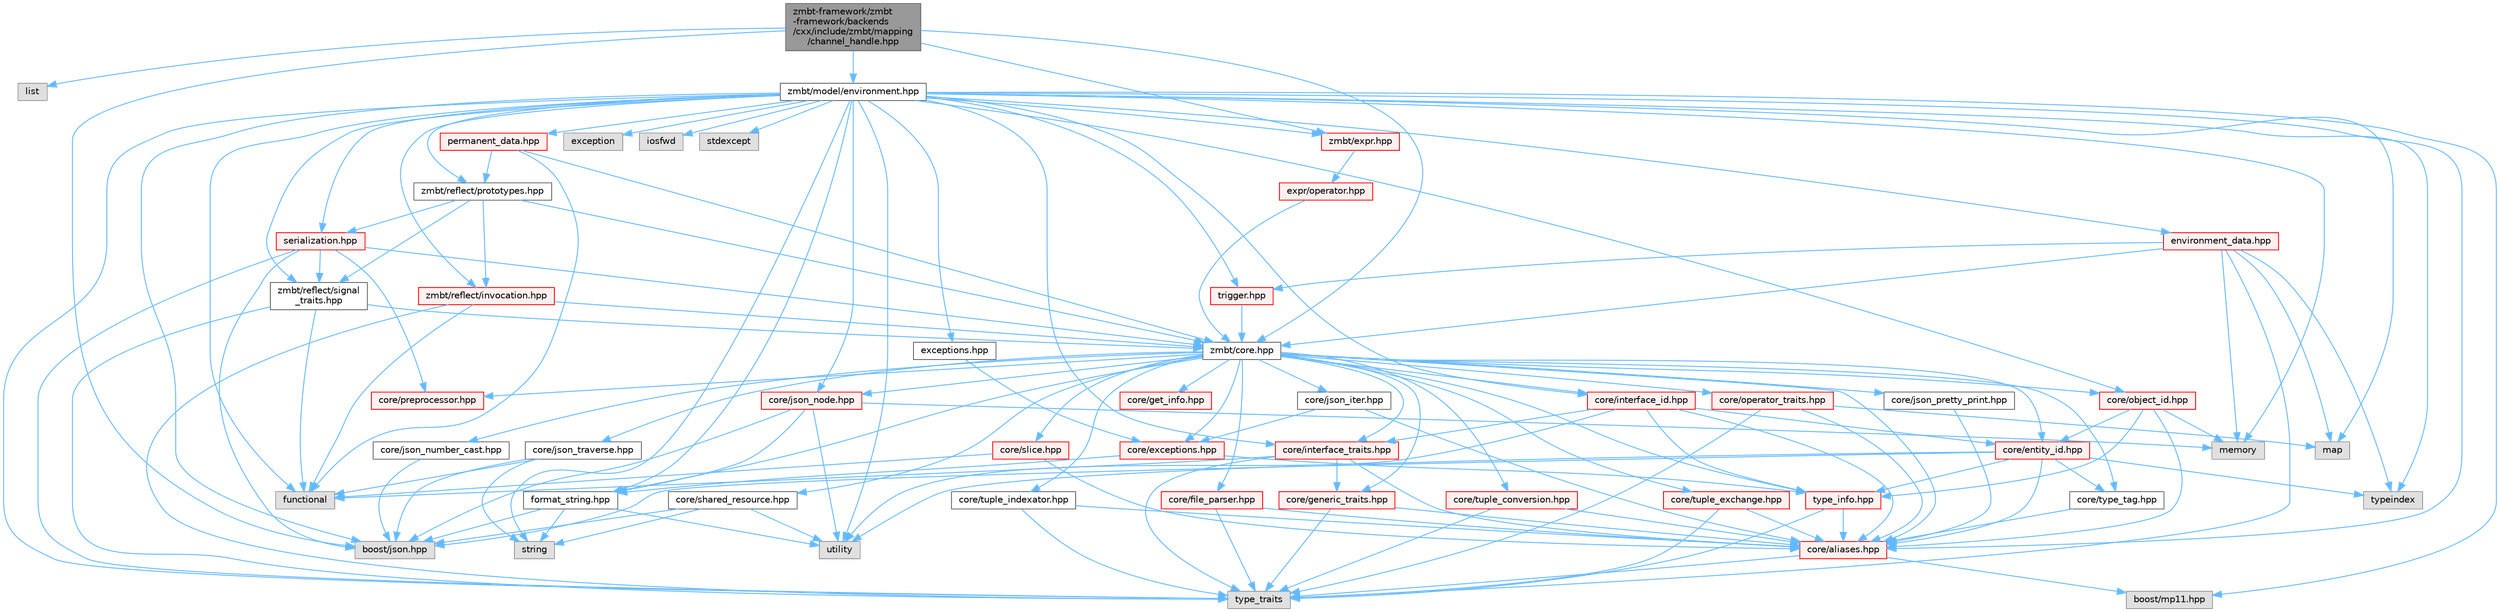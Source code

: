 digraph "zmbt-framework/zmbt-framework/backends/cxx/include/zmbt/mapping/channel_handle.hpp"
{
 // LATEX_PDF_SIZE
  bgcolor="transparent";
  edge [fontname=Helvetica,fontsize=10,labelfontname=Helvetica,labelfontsize=10];
  node [fontname=Helvetica,fontsize=10,shape=box,height=0.2,width=0.4];
  Node1 [id="Node000001",label="zmbt-framework/zmbt\l-framework/backends\l/cxx/include/zmbt/mapping\l/channel_handle.hpp",height=0.2,width=0.4,color="gray40", fillcolor="grey60", style="filled", fontcolor="black",tooltip=" "];
  Node1 -> Node2 [id="edge1_Node000001_Node000002",color="steelblue1",style="solid",tooltip=" "];
  Node2 [id="Node000002",label="list",height=0.2,width=0.4,color="grey60", fillcolor="#E0E0E0", style="filled",tooltip=" "];
  Node1 -> Node3 [id="edge2_Node000001_Node000003",color="steelblue1",style="solid",tooltip=" "];
  Node3 [id="Node000003",label="boost/json.hpp",height=0.2,width=0.4,color="grey60", fillcolor="#E0E0E0", style="filled",tooltip=" "];
  Node1 -> Node4 [id="edge3_Node000001_Node000004",color="steelblue1",style="solid",tooltip=" "];
  Node4 [id="Node000004",label="zmbt/core.hpp",height=0.2,width=0.4,color="grey40", fillcolor="white", style="filled",URL="$core_8hpp.html",tooltip=" "];
  Node4 -> Node5 [id="edge4_Node000004_Node000005",color="steelblue1",style="solid",tooltip=" "];
  Node5 [id="Node000005",label="core/aliases.hpp",height=0.2,width=0.4,color="red", fillcolor="#FFF0F0", style="filled",URL="$aliases_8hpp.html",tooltip=" "];
  Node5 -> Node6 [id="edge5_Node000005_Node000006",color="steelblue1",style="solid",tooltip=" "];
  Node6 [id="Node000006",label="type_traits",height=0.2,width=0.4,color="grey60", fillcolor="#E0E0E0", style="filled",tooltip=" "];
  Node5 -> Node9 [id="edge6_Node000005_Node000009",color="steelblue1",style="solid",tooltip=" "];
  Node9 [id="Node000009",label="boost/mp11.hpp",height=0.2,width=0.4,color="grey60", fillcolor="#E0E0E0", style="filled",tooltip=" "];
  Node4 -> Node10 [id="edge7_Node000004_Node000010",color="steelblue1",style="solid",tooltip=" "];
  Node10 [id="Node000010",label="core/exceptions.hpp",height=0.2,width=0.4,color="red", fillcolor="#FFF0F0", style="filled",URL="$core_2exceptions_8hpp.html",tooltip=" "];
  Node10 -> Node12 [id="edge8_Node000010_Node000012",color="steelblue1",style="solid",tooltip=" "];
  Node12 [id="Node000012",label="format_string.hpp",height=0.2,width=0.4,color="grey40", fillcolor="white", style="filled",URL="$format__string_8hpp.html",tooltip=" "];
  Node12 -> Node3 [id="edge9_Node000012_Node000003",color="steelblue1",style="solid",tooltip=" "];
  Node12 -> Node13 [id="edge10_Node000012_Node000013",color="steelblue1",style="solid",tooltip=" "];
  Node13 [id="Node000013",label="string",height=0.2,width=0.4,color="grey60", fillcolor="#E0E0E0", style="filled",tooltip=" "];
  Node12 -> Node14 [id="edge11_Node000012_Node000014",color="steelblue1",style="solid",tooltip=" "];
  Node14 [id="Node000014",label="utility",height=0.2,width=0.4,color="grey60", fillcolor="#E0E0E0", style="filled",tooltip=" "];
  Node10 -> Node15 [id="edge12_Node000010_Node000015",color="steelblue1",style="solid",tooltip=" "];
  Node15 [id="Node000015",label="type_info.hpp",height=0.2,width=0.4,color="red", fillcolor="#FFF0F0", style="filled",URL="$type__info_8hpp.html",tooltip=" "];
  Node15 -> Node6 [id="edge13_Node000015_Node000006",color="steelblue1",style="solid",tooltip=" "];
  Node15 -> Node5 [id="edge14_Node000015_Node000005",color="steelblue1",style="solid",tooltip=" "];
  Node4 -> Node17 [id="edge15_Node000004_Node000017",color="steelblue1",style="solid",tooltip=" "];
  Node17 [id="Node000017",label="core/file_parser.hpp",height=0.2,width=0.4,color="red", fillcolor="#FFF0F0", style="filled",URL="$file__parser_8hpp.html",tooltip=" "];
  Node17 -> Node6 [id="edge16_Node000017_Node000006",color="steelblue1",style="solid",tooltip=" "];
  Node17 -> Node5 [id="edge17_Node000017_Node000005",color="steelblue1",style="solid",tooltip=" "];
  Node4 -> Node12 [id="edge18_Node000004_Node000012",color="steelblue1",style="solid",tooltip=" "];
  Node4 -> Node19 [id="edge19_Node000004_Node000019",color="steelblue1",style="solid",tooltip=" "];
  Node19 [id="Node000019",label="core/generic_traits.hpp",height=0.2,width=0.4,color="red", fillcolor="#FFF0F0", style="filled",URL="$generic__traits_8hpp.html",tooltip=" "];
  Node19 -> Node6 [id="edge20_Node000019_Node000006",color="steelblue1",style="solid",tooltip=" "];
  Node19 -> Node5 [id="edge21_Node000019_Node000005",color="steelblue1",style="solid",tooltip=" "];
  Node4 -> Node20 [id="edge22_Node000004_Node000020",color="steelblue1",style="solid",tooltip=" "];
  Node20 [id="Node000020",label="core/get_info.hpp",height=0.2,width=0.4,color="red", fillcolor="#FFF0F0", style="filled",URL="$get__info_8hpp.html",tooltip=" "];
  Node4 -> Node22 [id="edge23_Node000004_Node000022",color="steelblue1",style="solid",tooltip=" "];
  Node22 [id="Node000022",label="core/interface_traits.hpp",height=0.2,width=0.4,color="red", fillcolor="#FFF0F0", style="filled",URL="$interface__traits_8hpp.html",tooltip=" "];
  Node22 -> Node23 [id="edge24_Node000022_Node000023",color="steelblue1",style="solid",tooltip=" "];
  Node23 [id="Node000023",label="functional",height=0.2,width=0.4,color="grey60", fillcolor="#E0E0E0", style="filled",tooltip=" "];
  Node22 -> Node6 [id="edge25_Node000022_Node000006",color="steelblue1",style="solid",tooltip=" "];
  Node22 -> Node5 [id="edge26_Node000022_Node000005",color="steelblue1",style="solid",tooltip=" "];
  Node22 -> Node19 [id="edge27_Node000022_Node000019",color="steelblue1",style="solid",tooltip=" "];
  Node4 -> Node24 [id="edge28_Node000004_Node000024",color="steelblue1",style="solid",tooltip=" "];
  Node24 [id="Node000024",label="core/json_iter.hpp",height=0.2,width=0.4,color="grey40", fillcolor="white", style="filled",URL="$json__iter_8hpp.html",tooltip=" "];
  Node24 -> Node5 [id="edge29_Node000024_Node000005",color="steelblue1",style="solid",tooltip=" "];
  Node24 -> Node10 [id="edge30_Node000024_Node000010",color="steelblue1",style="solid",tooltip=" "];
  Node4 -> Node25 [id="edge31_Node000004_Node000025",color="steelblue1",style="solid",tooltip=" "];
  Node25 [id="Node000025",label="core/json_node.hpp",height=0.2,width=0.4,color="red", fillcolor="#FFF0F0", style="filled",URL="$json__node_8hpp.html",tooltip=" "];
  Node25 -> Node3 [id="edge32_Node000025_Node000003",color="steelblue1",style="solid",tooltip=" "];
  Node25 -> Node28 [id="edge33_Node000025_Node000028",color="steelblue1",style="solid",tooltip=" "];
  Node28 [id="Node000028",label="memory",height=0.2,width=0.4,color="grey60", fillcolor="#E0E0E0", style="filled",tooltip=" "];
  Node25 -> Node14 [id="edge34_Node000025_Node000014",color="steelblue1",style="solid",tooltip=" "];
  Node25 -> Node12 [id="edge35_Node000025_Node000012",color="steelblue1",style="solid",tooltip=" "];
  Node4 -> Node29 [id="edge36_Node000004_Node000029",color="steelblue1",style="solid",tooltip=" "];
  Node29 [id="Node000029",label="core/json_number_cast.hpp",height=0.2,width=0.4,color="grey40", fillcolor="white", style="filled",URL="$json__number__cast_8hpp.html",tooltip=" "];
  Node29 -> Node3 [id="edge37_Node000029_Node000003",color="steelblue1",style="solid",tooltip=" "];
  Node4 -> Node30 [id="edge38_Node000004_Node000030",color="steelblue1",style="solid",tooltip=" "];
  Node30 [id="Node000030",label="core/json_traverse.hpp",height=0.2,width=0.4,color="grey40", fillcolor="white", style="filled",URL="$json__traverse_8hpp.html",tooltip=" "];
  Node30 -> Node23 [id="edge39_Node000030_Node000023",color="steelblue1",style="solid",tooltip=" "];
  Node30 -> Node13 [id="edge40_Node000030_Node000013",color="steelblue1",style="solid",tooltip=" "];
  Node30 -> Node3 [id="edge41_Node000030_Node000003",color="steelblue1",style="solid",tooltip=" "];
  Node4 -> Node31 [id="edge42_Node000004_Node000031",color="steelblue1",style="solid",tooltip=" "];
  Node31 [id="Node000031",label="core/json_pretty_print.hpp",height=0.2,width=0.4,color="grey40", fillcolor="white", style="filled",URL="$json__pretty__print_8hpp.html",tooltip=" "];
  Node31 -> Node5 [id="edge43_Node000031_Node000005",color="steelblue1",style="solid",tooltip=" "];
  Node4 -> Node32 [id="edge44_Node000004_Node000032",color="steelblue1",style="solid",tooltip=" "];
  Node32 [id="Node000032",label="core/slice.hpp",height=0.2,width=0.4,color="red", fillcolor="#FFF0F0", style="filled",URL="$slice_8hpp.html",tooltip=" "];
  Node32 -> Node23 [id="edge45_Node000032_Node000023",color="steelblue1",style="solid",tooltip=" "];
  Node32 -> Node5 [id="edge46_Node000032_Node000005",color="steelblue1",style="solid",tooltip=" "];
  Node4 -> Node33 [id="edge47_Node000004_Node000033",color="steelblue1",style="solid",tooltip=" "];
  Node33 [id="Node000033",label="core/preprocessor.hpp",height=0.2,width=0.4,color="red", fillcolor="#FFF0F0", style="filled",URL="$preprocessor_8hpp.html",tooltip="type traits to check serialization compatibility"];
  Node4 -> Node35 [id="edge48_Node000004_Node000035",color="steelblue1",style="solid",tooltip=" "];
  Node35 [id="Node000035",label="core/operator_traits.hpp",height=0.2,width=0.4,color="red", fillcolor="#FFF0F0", style="filled",URL="$operator__traits_8hpp.html",tooltip=" "];
  Node35 -> Node36 [id="edge49_Node000035_Node000036",color="steelblue1",style="solid",tooltip=" "];
  Node36 [id="Node000036",label="map",height=0.2,width=0.4,color="grey60", fillcolor="#E0E0E0", style="filled",tooltip=" "];
  Node35 -> Node6 [id="edge50_Node000035_Node000006",color="steelblue1",style="solid",tooltip=" "];
  Node35 -> Node5 [id="edge51_Node000035_Node000005",color="steelblue1",style="solid",tooltip=" "];
  Node4 -> Node42 [id="edge52_Node000004_Node000042",color="steelblue1",style="solid",tooltip=" "];
  Node42 [id="Node000042",label="core/shared_resource.hpp",height=0.2,width=0.4,color="grey40", fillcolor="white", style="filled",URL="$shared__resource_8hpp.html",tooltip=" "];
  Node42 -> Node3 [id="edge53_Node000042_Node000003",color="steelblue1",style="solid",tooltip=" "];
  Node42 -> Node13 [id="edge54_Node000042_Node000013",color="steelblue1",style="solid",tooltip=" "];
  Node42 -> Node14 [id="edge55_Node000042_Node000014",color="steelblue1",style="solid",tooltip=" "];
  Node4 -> Node43 [id="edge56_Node000004_Node000043",color="steelblue1",style="solid",tooltip=" "];
  Node43 [id="Node000043",label="core/tuple_conversion.hpp",height=0.2,width=0.4,color="red", fillcolor="#FFF0F0", style="filled",URL="$tuple__conversion_8hpp.html",tooltip=" "];
  Node43 -> Node6 [id="edge57_Node000043_Node000006",color="steelblue1",style="solid",tooltip=" "];
  Node43 -> Node5 [id="edge58_Node000043_Node000005",color="steelblue1",style="solid",tooltip=" "];
  Node4 -> Node44 [id="edge59_Node000004_Node000044",color="steelblue1",style="solid",tooltip=" "];
  Node44 [id="Node000044",label="core/tuple_exchange.hpp",height=0.2,width=0.4,color="red", fillcolor="#FFF0F0", style="filled",URL="$tuple__exchange_8hpp.html",tooltip=" "];
  Node44 -> Node6 [id="edge60_Node000044_Node000006",color="steelblue1",style="solid",tooltip=" "];
  Node44 -> Node5 [id="edge61_Node000044_Node000005",color="steelblue1",style="solid",tooltip=" "];
  Node4 -> Node45 [id="edge62_Node000004_Node000045",color="steelblue1",style="solid",tooltip=" "];
  Node45 [id="Node000045",label="core/tuple_indexator.hpp",height=0.2,width=0.4,color="grey40", fillcolor="white", style="filled",URL="$tuple__indexator_8hpp.html",tooltip=" "];
  Node45 -> Node6 [id="edge63_Node000045_Node000006",color="steelblue1",style="solid",tooltip=" "];
  Node45 -> Node5 [id="edge64_Node000045_Node000005",color="steelblue1",style="solid",tooltip=" "];
  Node4 -> Node15 [id="edge65_Node000004_Node000015",color="steelblue1",style="solid",tooltip=" "];
  Node4 -> Node46 [id="edge66_Node000004_Node000046",color="steelblue1",style="solid",tooltip=" "];
  Node46 [id="Node000046",label="core/type_tag.hpp",height=0.2,width=0.4,color="grey40", fillcolor="white", style="filled",URL="$type__tag_8hpp.html",tooltip=" "];
  Node46 -> Node5 [id="edge67_Node000046_Node000005",color="steelblue1",style="solid",tooltip=" "];
  Node4 -> Node47 [id="edge68_Node000004_Node000047",color="steelblue1",style="solid",tooltip=" "];
  Node47 [id="Node000047",label="core/entity_id.hpp",height=0.2,width=0.4,color="red", fillcolor="#FFF0F0", style="filled",URL="$entity__id_8hpp.html",tooltip=" "];
  Node47 -> Node14 [id="edge69_Node000047_Node000014",color="steelblue1",style="solid",tooltip=" "];
  Node47 -> Node49 [id="edge70_Node000047_Node000049",color="steelblue1",style="solid",tooltip=" "];
  Node49 [id="Node000049",label="typeindex",height=0.2,width=0.4,color="grey60", fillcolor="#E0E0E0", style="filled",tooltip=" "];
  Node47 -> Node3 [id="edge71_Node000047_Node000003",color="steelblue1",style="solid",tooltip=" "];
  Node47 -> Node5 [id="edge72_Node000047_Node000005",color="steelblue1",style="solid",tooltip=" "];
  Node47 -> Node46 [id="edge73_Node000047_Node000046",color="steelblue1",style="solid",tooltip=" "];
  Node47 -> Node15 [id="edge74_Node000047_Node000015",color="steelblue1",style="solid",tooltip=" "];
  Node4 -> Node50 [id="edge75_Node000004_Node000050",color="steelblue1",style="solid",tooltip=" "];
  Node50 [id="Node000050",label="core/interface_id.hpp",height=0.2,width=0.4,color="red", fillcolor="#FFF0F0", style="filled",URL="$interface__id_8hpp.html",tooltip=" "];
  Node50 -> Node14 [id="edge76_Node000050_Node000014",color="steelblue1",style="solid",tooltip=" "];
  Node50 -> Node5 [id="edge77_Node000050_Node000005",color="steelblue1",style="solid",tooltip=" "];
  Node50 -> Node47 [id="edge78_Node000050_Node000047",color="steelblue1",style="solid",tooltip=" "];
  Node50 -> Node22 [id="edge79_Node000050_Node000022",color="steelblue1",style="solid",tooltip=" "];
  Node50 -> Node15 [id="edge80_Node000050_Node000015",color="steelblue1",style="solid",tooltip=" "];
  Node4 -> Node54 [id="edge81_Node000004_Node000054",color="steelblue1",style="solid",tooltip=" "];
  Node54 [id="Node000054",label="core/object_id.hpp",height=0.2,width=0.4,color="red", fillcolor="#FFF0F0", style="filled",URL="$object__id_8hpp.html",tooltip=" "];
  Node54 -> Node28 [id="edge82_Node000054_Node000028",color="steelblue1",style="solid",tooltip=" "];
  Node54 -> Node5 [id="edge83_Node000054_Node000005",color="steelblue1",style="solid",tooltip=" "];
  Node54 -> Node47 [id="edge84_Node000054_Node000047",color="steelblue1",style="solid",tooltip=" "];
  Node54 -> Node15 [id="edge85_Node000054_Node000015",color="steelblue1",style="solid",tooltip=" "];
  Node1 -> Node55 [id="edge86_Node000001_Node000055",color="steelblue1",style="solid",tooltip=" "];
  Node55 [id="Node000055",label="zmbt/model/environment.hpp",height=0.2,width=0.4,color="grey40", fillcolor="white", style="filled",URL="$environment_8hpp.html",tooltip=" "];
  Node55 -> Node3 [id="edge87_Node000055_Node000003",color="steelblue1",style="solid",tooltip=" "];
  Node55 -> Node9 [id="edge88_Node000055_Node000009",color="steelblue1",style="solid",tooltip=" "];
  Node55 -> Node5 [id="edge89_Node000055_Node000005",color="steelblue1",style="solid",tooltip=" "];
  Node55 -> Node12 [id="edge90_Node000055_Node000012",color="steelblue1",style="solid",tooltip=" "];
  Node55 -> Node50 [id="edge91_Node000055_Node000050",color="steelblue1",style="solid",tooltip=" "];
  Node55 -> Node22 [id="edge92_Node000055_Node000022",color="steelblue1",style="solid",tooltip=" "];
  Node55 -> Node25 [id="edge93_Node000055_Node000025",color="steelblue1",style="solid",tooltip=" "];
  Node55 -> Node54 [id="edge94_Node000055_Node000054",color="steelblue1",style="solid",tooltip=" "];
  Node55 -> Node56 [id="edge95_Node000055_Node000056",color="steelblue1",style="solid",tooltip=" "];
  Node56 [id="Node000056",label="zmbt/reflect/signal\l_traits.hpp",height=0.2,width=0.4,color="grey40", fillcolor="white", style="filled",URL="$signal__traits_8hpp.html",tooltip=" "];
  Node56 -> Node23 [id="edge96_Node000056_Node000023",color="steelblue1",style="solid",tooltip=" "];
  Node56 -> Node6 [id="edge97_Node000056_Node000006",color="steelblue1",style="solid",tooltip=" "];
  Node56 -> Node4 [id="edge98_Node000056_Node000004",color="steelblue1",style="solid",tooltip=" "];
  Node55 -> Node57 [id="edge99_Node000055_Node000057",color="steelblue1",style="solid",tooltip=" "];
  Node57 [id="Node000057",label="zmbt/reflect/invocation.hpp",height=0.2,width=0.4,color="red", fillcolor="#FFF0F0", style="filled",URL="$invocation_8hpp.html",tooltip=" "];
  Node57 -> Node23 [id="edge100_Node000057_Node000023",color="steelblue1",style="solid",tooltip=" "];
  Node57 -> Node6 [id="edge101_Node000057_Node000006",color="steelblue1",style="solid",tooltip=" "];
  Node57 -> Node4 [id="edge102_Node000057_Node000004",color="steelblue1",style="solid",tooltip=" "];
  Node55 -> Node58 [id="edge103_Node000055_Node000058",color="steelblue1",style="solid",tooltip=" "];
  Node58 [id="Node000058",label="zmbt/reflect/prototypes.hpp",height=0.2,width=0.4,color="grey40", fillcolor="white", style="filled",URL="$prototypes_8hpp.html",tooltip=" "];
  Node58 -> Node4 [id="edge104_Node000058_Node000004",color="steelblue1",style="solid",tooltip=" "];
  Node58 -> Node56 [id="edge105_Node000058_Node000056",color="steelblue1",style="solid",tooltip=" "];
  Node58 -> Node59 [id="edge106_Node000058_Node000059",color="steelblue1",style="solid",tooltip=" "];
  Node59 [id="Node000059",label="serialization.hpp",height=0.2,width=0.4,color="red", fillcolor="#FFF0F0", style="filled",URL="$serialization_8hpp.html",tooltip=" "];
  Node59 -> Node6 [id="edge107_Node000059_Node000006",color="steelblue1",style="solid",tooltip=" "];
  Node59 -> Node3 [id="edge108_Node000059_Node000003",color="steelblue1",style="solid",tooltip=" "];
  Node59 -> Node33 [id="edge109_Node000059_Node000033",color="steelblue1",style="solid",tooltip=" "];
  Node59 -> Node4 [id="edge110_Node000059_Node000004",color="steelblue1",style="solid",tooltip=" "];
  Node59 -> Node56 [id="edge111_Node000059_Node000056",color="steelblue1",style="solid",tooltip=" "];
  Node58 -> Node57 [id="edge112_Node000058_Node000057",color="steelblue1",style="solid",tooltip=" "];
  Node55 -> Node59 [id="edge113_Node000055_Node000059",color="steelblue1",style="solid",tooltip=" "];
  Node55 -> Node64 [id="edge114_Node000055_Node000064",color="steelblue1",style="solid",tooltip=" "];
  Node64 [id="Node000064",label="zmbt/expr.hpp",height=0.2,width=0.4,color="red", fillcolor="#FFF0F0", style="filled",URL="$expr_8hpp.html",tooltip=" "];
  Node64 -> Node65 [id="edge115_Node000064_Node000065",color="steelblue1",style="solid",tooltip=" "];
  Node65 [id="Node000065",label="expr/operator.hpp",height=0.2,width=0.4,color="red", fillcolor="#FFF0F0", style="filled",URL="$operator_8hpp.html",tooltip=" "];
  Node65 -> Node4 [id="edge116_Node000065_Node000004",color="steelblue1",style="solid",tooltip=" "];
  Node55 -> Node91 [id="edge117_Node000055_Node000091",color="steelblue1",style="solid",tooltip=" "];
  Node91 [id="Node000091",label="exception",height=0.2,width=0.4,color="grey60", fillcolor="#E0E0E0", style="filled",tooltip=" "];
  Node55 -> Node23 [id="edge118_Node000055_Node000023",color="steelblue1",style="solid",tooltip=" "];
  Node55 -> Node92 [id="edge119_Node000055_Node000092",color="steelblue1",style="solid",tooltip=" "];
  Node92 [id="Node000092",label="iosfwd",height=0.2,width=0.4,color="grey60", fillcolor="#E0E0E0", style="filled",tooltip=" "];
  Node55 -> Node36 [id="edge120_Node000055_Node000036",color="steelblue1",style="solid",tooltip=" "];
  Node55 -> Node28 [id="edge121_Node000055_Node000028",color="steelblue1",style="solid",tooltip=" "];
  Node55 -> Node93 [id="edge122_Node000055_Node000093",color="steelblue1",style="solid",tooltip=" "];
  Node93 [id="Node000093",label="stdexcept",height=0.2,width=0.4,color="grey60", fillcolor="#E0E0E0", style="filled",tooltip=" "];
  Node55 -> Node13 [id="edge123_Node000055_Node000013",color="steelblue1",style="solid",tooltip=" "];
  Node55 -> Node6 [id="edge124_Node000055_Node000006",color="steelblue1",style="solid",tooltip=" "];
  Node55 -> Node49 [id="edge125_Node000055_Node000049",color="steelblue1",style="solid",tooltip=" "];
  Node55 -> Node14 [id="edge126_Node000055_Node000014",color="steelblue1",style="solid",tooltip=" "];
  Node55 -> Node94 [id="edge127_Node000055_Node000094",color="steelblue1",style="solid",tooltip=" "];
  Node94 [id="Node000094",label="environment_data.hpp",height=0.2,width=0.4,color="red", fillcolor="#FFF0F0", style="filled",URL="$environment__data_8hpp.html",tooltip=" "];
  Node94 -> Node36 [id="edge128_Node000094_Node000036",color="steelblue1",style="solid",tooltip=" "];
  Node94 -> Node28 [id="edge129_Node000094_Node000028",color="steelblue1",style="solid",tooltip=" "];
  Node94 -> Node49 [id="edge130_Node000094_Node000049",color="steelblue1",style="solid",tooltip=" "];
  Node94 -> Node6 [id="edge131_Node000094_Node000006",color="steelblue1",style="solid",tooltip=" "];
  Node94 -> Node4 [id="edge132_Node000094_Node000004",color="steelblue1",style="solid",tooltip=" "];
  Node94 -> Node98 [id="edge133_Node000094_Node000098",color="steelblue1",style="solid",tooltip=" "];
  Node98 [id="Node000098",label="trigger.hpp",height=0.2,width=0.4,color="red", fillcolor="#FFF0F0", style="filled",URL="$trigger_8hpp.html",tooltip=" "];
  Node98 -> Node4 [id="edge134_Node000098_Node000004",color="steelblue1",style="solid",tooltip=" "];
  Node55 -> Node111 [id="edge135_Node000055_Node000111",color="steelblue1",style="solid",tooltip=" "];
  Node111 [id="Node000111",label="exceptions.hpp",height=0.2,width=0.4,color="grey40", fillcolor="white", style="filled",URL="$model_2exceptions_8hpp.html",tooltip=" "];
  Node111 -> Node10 [id="edge136_Node000111_Node000010",color="steelblue1",style="solid",tooltip=" "];
  Node55 -> Node98 [id="edge137_Node000055_Node000098",color="steelblue1",style="solid",tooltip=" "];
  Node55 -> Node112 [id="edge138_Node000055_Node000112",color="steelblue1",style="solid",tooltip=" "];
  Node112 [id="Node000112",label="permanent_data.hpp",height=0.2,width=0.4,color="red", fillcolor="#FFF0F0", style="filled",URL="$permanent__data_8hpp.html",tooltip=" "];
  Node112 -> Node23 [id="edge139_Node000112_Node000023",color="steelblue1",style="solid",tooltip=" "];
  Node112 -> Node4 [id="edge140_Node000112_Node000004",color="steelblue1",style="solid",tooltip=" "];
  Node112 -> Node58 [id="edge141_Node000112_Node000058",color="steelblue1",style="solid",tooltip=" "];
  Node1 -> Node64 [id="edge142_Node000001_Node000064",color="steelblue1",style="solid",tooltip=" "];
}
